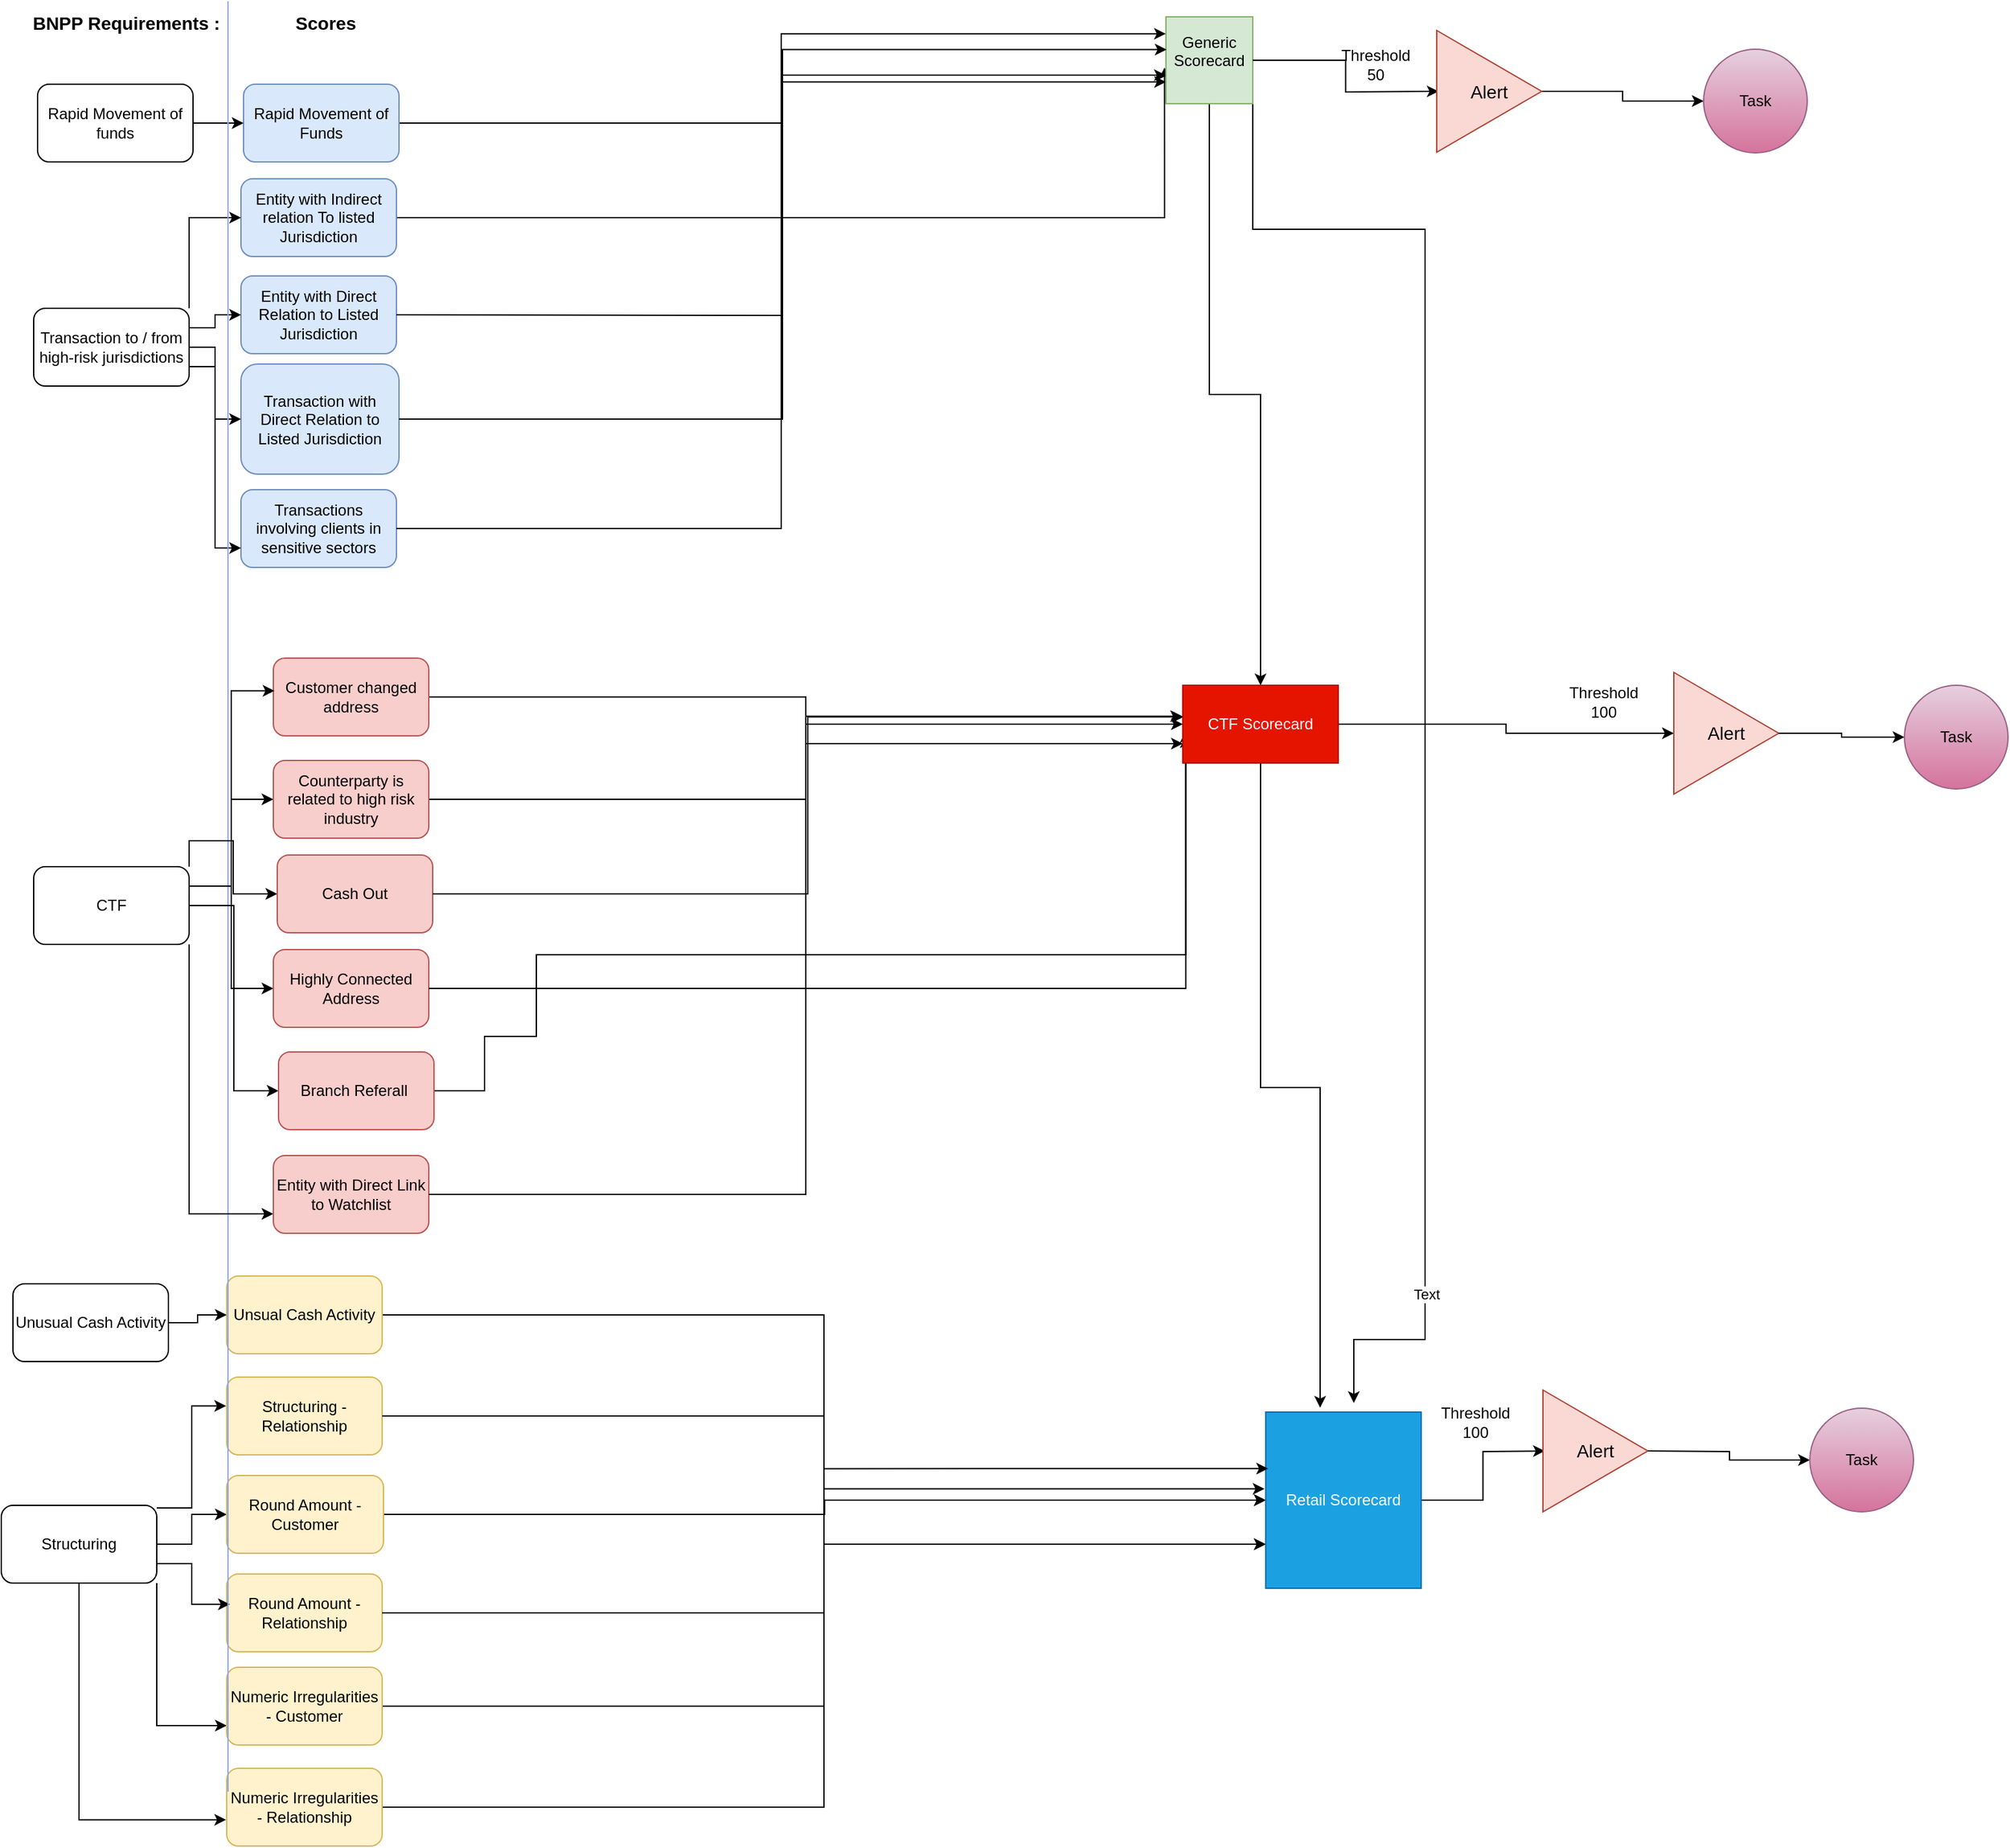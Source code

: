 <mxfile version="22.1.19" type="github">
  <diagram name="Page-1" id="qW_F1XXq9CwrggD60HiP">
    <mxGraphModel dx="3267" dy="1292" grid="0" gridSize="10" guides="1" tooltips="1" connect="1" arrows="1" fold="1" page="1" pageScale="1" pageWidth="827" pageHeight="1169" math="0" shadow="0">
      <root>
        <mxCell id="0" />
        <mxCell id="1" parent="0" />
        <mxCell id="mWCD5HpuR10m7oxnyKSS-36" style="edgeStyle=orthogonalEdgeStyle;rounded=0;orthogonalLoop=1;jettySize=auto;html=1;exitX=1;exitY=0.5;exitDx=0;exitDy=0;" edge="1" parent="1" source="mWCD5HpuR10m7oxnyKSS-7" target="mWCD5HpuR10m7oxnyKSS-31">
          <mxGeometry relative="1" as="geometry" />
        </mxCell>
        <mxCell id="mWCD5HpuR10m7oxnyKSS-38" style="edgeStyle=orthogonalEdgeStyle;rounded=0;orthogonalLoop=1;jettySize=auto;html=1;exitX=1;exitY=1;exitDx=0;exitDy=0;entryX=0;entryY=0.75;entryDx=0;entryDy=0;" edge="1" parent="1" source="mWCD5HpuR10m7oxnyKSS-7" target="mWCD5HpuR10m7oxnyKSS-33">
          <mxGeometry relative="1" as="geometry" />
        </mxCell>
        <mxCell id="mWCD5HpuR10m7oxnyKSS-7" value="Structuring" style="rounded=1;whiteSpace=wrap;html=1;" vertex="1" parent="1">
          <mxGeometry x="-25" y="1198" width="120" height="60" as="geometry" />
        </mxCell>
        <mxCell id="mWCD5HpuR10m7oxnyKSS-24" style="edgeStyle=orthogonalEdgeStyle;rounded=0;orthogonalLoop=1;jettySize=auto;html=1;exitX=1;exitY=0.5;exitDx=0;exitDy=0;entryX=0;entryY=0.75;entryDx=0;entryDy=0;" edge="1" parent="1" source="mWCD5HpuR10m7oxnyKSS-1" target="mWCD5HpuR10m7oxnyKSS-23">
          <mxGeometry relative="1" as="geometry" />
        </mxCell>
        <mxCell id="mWCD5HpuR10m7oxnyKSS-1" value="Rapid Movement of Funds" style="rounded=1;whiteSpace=wrap;html=1;fillColor=#dae8fc;strokeColor=#6c8ebf;" vertex="1" parent="1">
          <mxGeometry x="162" y="101" width="120" height="60" as="geometry" />
        </mxCell>
        <mxCell id="mWCD5HpuR10m7oxnyKSS-25" style="edgeStyle=orthogonalEdgeStyle;rounded=0;orthogonalLoop=1;jettySize=auto;html=1;exitX=1;exitY=0.5;exitDx=0;exitDy=0;entryX=-0.017;entryY=0.584;entryDx=0;entryDy=0;entryPerimeter=0;" edge="1" parent="1" source="mWCD5HpuR10m7oxnyKSS-2" target="mWCD5HpuR10m7oxnyKSS-23">
          <mxGeometry relative="1" as="geometry" />
        </mxCell>
        <mxCell id="mWCD5HpuR10m7oxnyKSS-2" value="Entity with Indirect relation To listed Jurisdiction" style="rounded=1;whiteSpace=wrap;html=1;fillColor=#dae8fc;strokeColor=#6c8ebf;" vertex="1" parent="1">
          <mxGeometry x="160" y="174" width="120" height="60" as="geometry" />
        </mxCell>
        <mxCell id="mWCD5HpuR10m7oxnyKSS-3" value="Entity with Direct Relation to Listed Jurisdiction" style="rounded=1;whiteSpace=wrap;html=1;fillColor=#dae8fc;strokeColor=#6c8ebf;" vertex="1" parent="1">
          <mxGeometry x="160" y="249" width="120" height="60" as="geometry" />
        </mxCell>
        <mxCell id="mWCD5HpuR10m7oxnyKSS-4" value="Transactions involving clients in sensitive sectors" style="rounded=1;whiteSpace=wrap;html=1;fillColor=#dae8fc;strokeColor=#6c8ebf;" vertex="1" parent="1">
          <mxGeometry x="160" y="414" width="120" height="60" as="geometry" />
        </mxCell>
        <mxCell id="mWCD5HpuR10m7oxnyKSS-5" value="Transaction with Direct Relation to Listed Jurisdiction" style="rounded=1;whiteSpace=wrap;html=1;fillColor=#dae8fc;strokeColor=#6c8ebf;" vertex="1" parent="1">
          <mxGeometry x="160" y="317" width="122" height="85" as="geometry" />
        </mxCell>
        <mxCell id="mWCD5HpuR10m7oxnyKSS-94" style="edgeStyle=orthogonalEdgeStyle;rounded=0;orthogonalLoop=1;jettySize=auto;html=1;exitX=0.583;exitY=1;exitDx=0;exitDy=0;exitPerimeter=0;" edge="1" parent="1" source="mWCD5HpuR10m7oxnyKSS-23">
          <mxGeometry relative="1" as="geometry">
            <mxPoint x="941" y="223" as="sourcePoint" />
            <mxPoint x="1019" y="1119" as="targetPoint" />
            <Array as="points">
              <mxPoint x="941" y="213" />
              <mxPoint x="1074" y="213" />
              <mxPoint x="1074" y="1070" />
              <mxPoint x="1019" y="1070" />
            </Array>
          </mxGeometry>
        </mxCell>
        <mxCell id="mWCD5HpuR10m7oxnyKSS-119" value="Text" style="edgeLabel;html=1;align=center;verticalAlign=middle;resizable=0;points=[];" vertex="1" connectable="0" parent="mWCD5HpuR10m7oxnyKSS-94">
          <mxGeometry x="0.771" y="1" relative="1" as="geometry">
            <mxPoint as="offset" />
          </mxGeometry>
        </mxCell>
        <mxCell id="mWCD5HpuR10m7oxnyKSS-95" style="edgeStyle=orthogonalEdgeStyle;rounded=0;orthogonalLoop=1;jettySize=auto;html=1;exitX=0.5;exitY=1;exitDx=0;exitDy=0;" edge="1" parent="1" source="mWCD5HpuR10m7oxnyKSS-23" target="mWCD5HpuR10m7oxnyKSS-72">
          <mxGeometry relative="1" as="geometry" />
        </mxCell>
        <mxCell id="mWCD5HpuR10m7oxnyKSS-23" value="Generic Scorecard&lt;br&gt;&lt;br&gt;" style="whiteSpace=wrap;html=1;aspect=fixed;fillColor=#d5e8d4;strokeColor=#82b366;" vertex="1" parent="1">
          <mxGeometry x="874" y="49" width="67" height="67" as="geometry" />
        </mxCell>
        <mxCell id="mWCD5HpuR10m7oxnyKSS-26" style="edgeStyle=orthogonalEdgeStyle;rounded=0;orthogonalLoop=1;jettySize=auto;html=1;entryX=-0.002;entryY=0.672;entryDx=0;entryDy=0;entryPerimeter=0;" edge="1" parent="1" target="mWCD5HpuR10m7oxnyKSS-23">
          <mxGeometry relative="1" as="geometry">
            <mxPoint x="280" y="279" as="sourcePoint" />
          </mxGeometry>
        </mxCell>
        <mxCell id="mWCD5HpuR10m7oxnyKSS-27" style="edgeStyle=orthogonalEdgeStyle;rounded=0;orthogonalLoop=1;jettySize=auto;html=1;entryX=0.007;entryY=0.377;entryDx=0;entryDy=0;entryPerimeter=0;" edge="1" parent="1" source="mWCD5HpuR10m7oxnyKSS-5" target="mWCD5HpuR10m7oxnyKSS-23">
          <mxGeometry relative="1" as="geometry" />
        </mxCell>
        <mxCell id="mWCD5HpuR10m7oxnyKSS-28" style="edgeStyle=orthogonalEdgeStyle;rounded=0;orthogonalLoop=1;jettySize=auto;html=1;entryX=-0.002;entryY=0.195;entryDx=0;entryDy=0;entryPerimeter=0;" edge="1" parent="1" source="mWCD5HpuR10m7oxnyKSS-4" target="mWCD5HpuR10m7oxnyKSS-23">
          <mxGeometry relative="1" as="geometry" />
        </mxCell>
        <mxCell id="mWCD5HpuR10m7oxnyKSS-53" style="edgeStyle=orthogonalEdgeStyle;rounded=0;orthogonalLoop=1;jettySize=auto;html=1;exitX=1;exitY=0.5;exitDx=0;exitDy=0;entryX=0;entryY=0.75;entryDx=0;entryDy=0;" edge="1" parent="1" source="mWCD5HpuR10m7oxnyKSS-29" target="mWCD5HpuR10m7oxnyKSS-48">
          <mxGeometry relative="1" as="geometry" />
        </mxCell>
        <mxCell id="mWCD5HpuR10m7oxnyKSS-29" value="Unsual Cash Activity" style="rounded=1;whiteSpace=wrap;html=1;fillColor=#fff2cc;strokeColor=#d6b656;" vertex="1" parent="1">
          <mxGeometry x="149" y="1021" width="120" height="60" as="geometry" />
        </mxCell>
        <mxCell id="mWCD5HpuR10m7oxnyKSS-30" value="Structuring - Relationship" style="rounded=1;whiteSpace=wrap;html=1;fillColor=#fff2cc;strokeColor=#d6b656;" vertex="1" parent="1">
          <mxGeometry x="149" y="1099" width="120" height="60" as="geometry" />
        </mxCell>
        <mxCell id="mWCD5HpuR10m7oxnyKSS-49" style="edgeStyle=orthogonalEdgeStyle;rounded=0;orthogonalLoop=1;jettySize=auto;html=1;entryX=0;entryY=0.5;entryDx=0;entryDy=0;" edge="1" parent="1" source="mWCD5HpuR10m7oxnyKSS-31" target="mWCD5HpuR10m7oxnyKSS-48">
          <mxGeometry relative="1" as="geometry" />
        </mxCell>
        <mxCell id="mWCD5HpuR10m7oxnyKSS-31" value="Round Amount - Customer" style="rounded=1;whiteSpace=wrap;html=1;fillColor=#fff2cc;strokeColor=#d6b656;" vertex="1" parent="1">
          <mxGeometry x="149" y="1175" width="121" height="60" as="geometry" />
        </mxCell>
        <mxCell id="mWCD5HpuR10m7oxnyKSS-32" value="Round Amount - Relationship" style="rounded=1;whiteSpace=wrap;html=1;fillColor=#fff2cc;strokeColor=#d6b656;" vertex="1" parent="1">
          <mxGeometry x="149" y="1251" width="120" height="60" as="geometry" />
        </mxCell>
        <mxCell id="mWCD5HpuR10m7oxnyKSS-50" style="edgeStyle=orthogonalEdgeStyle;rounded=0;orthogonalLoop=1;jettySize=auto;html=1;entryX=0;entryY=0.5;entryDx=0;entryDy=0;" edge="1" parent="1" source="mWCD5HpuR10m7oxnyKSS-33" target="mWCD5HpuR10m7oxnyKSS-48">
          <mxGeometry relative="1" as="geometry" />
        </mxCell>
        <mxCell id="mWCD5HpuR10m7oxnyKSS-33" value="Numeric Irregularities - Customer" style="rounded=1;whiteSpace=wrap;html=1;fillColor=#fff2cc;strokeColor=#d6b656;" vertex="1" parent="1">
          <mxGeometry x="149" y="1323" width="120" height="60" as="geometry" />
        </mxCell>
        <mxCell id="mWCD5HpuR10m7oxnyKSS-83" style="edgeStyle=orthogonalEdgeStyle;rounded=0;orthogonalLoop=1;jettySize=auto;html=1;entryX=0;entryY=0.75;entryDx=0;entryDy=0;" edge="1" parent="1" source="mWCD5HpuR10m7oxnyKSS-34" target="mWCD5HpuR10m7oxnyKSS-48">
          <mxGeometry relative="1" as="geometry" />
        </mxCell>
        <mxCell id="mWCD5HpuR10m7oxnyKSS-34" value="Numeric Irregularities - Relationship" style="rounded=1;whiteSpace=wrap;html=1;fillColor=#fff2cc;strokeColor=#d6b656;" vertex="1" parent="1">
          <mxGeometry x="149" y="1401" width="120" height="60" as="geometry" />
        </mxCell>
        <mxCell id="mWCD5HpuR10m7oxnyKSS-35" style="edgeStyle=orthogonalEdgeStyle;rounded=0;orthogonalLoop=1;jettySize=auto;html=1;entryX=-0.004;entryY=0.371;entryDx=0;entryDy=0;entryPerimeter=0;" edge="1" parent="1" source="mWCD5HpuR10m7oxnyKSS-7" target="mWCD5HpuR10m7oxnyKSS-30">
          <mxGeometry relative="1" as="geometry">
            <Array as="points">
              <mxPoint x="122" y="1200" />
              <mxPoint x="122" y="1121" />
            </Array>
          </mxGeometry>
        </mxCell>
        <mxCell id="mWCD5HpuR10m7oxnyKSS-37" style="edgeStyle=orthogonalEdgeStyle;rounded=0;orthogonalLoop=1;jettySize=auto;html=1;exitX=1;exitY=0.75;exitDx=0;exitDy=0;entryX=0.02;entryY=0.39;entryDx=0;entryDy=0;entryPerimeter=0;" edge="1" parent="1" source="mWCD5HpuR10m7oxnyKSS-7" target="mWCD5HpuR10m7oxnyKSS-32">
          <mxGeometry relative="1" as="geometry" />
        </mxCell>
        <mxCell id="mWCD5HpuR10m7oxnyKSS-39" style="edgeStyle=orthogonalEdgeStyle;rounded=0;orthogonalLoop=1;jettySize=auto;html=1;exitX=0.5;exitY=1;exitDx=0;exitDy=0;entryX=-0.004;entryY=0.662;entryDx=0;entryDy=0;entryPerimeter=0;" edge="1" parent="1" source="mWCD5HpuR10m7oxnyKSS-7" target="mWCD5HpuR10m7oxnyKSS-34">
          <mxGeometry relative="1" as="geometry" />
        </mxCell>
        <mxCell id="mWCD5HpuR10m7oxnyKSS-41" style="edgeStyle=orthogonalEdgeStyle;rounded=0;orthogonalLoop=1;jettySize=auto;html=1;" edge="1" parent="1" source="mWCD5HpuR10m7oxnyKSS-40" target="mWCD5HpuR10m7oxnyKSS-29">
          <mxGeometry relative="1" as="geometry" />
        </mxCell>
        <mxCell id="mWCD5HpuR10m7oxnyKSS-40" value="Unusual Cash Activity" style="rounded=1;whiteSpace=wrap;html=1;" vertex="1" parent="1">
          <mxGeometry x="-16" y="1027" width="120" height="60" as="geometry" />
        </mxCell>
        <mxCell id="mWCD5HpuR10m7oxnyKSS-114" style="edgeStyle=orthogonalEdgeStyle;rounded=0;orthogonalLoop=1;jettySize=auto;html=1;exitX=1;exitY=0.5;exitDx=0;exitDy=0;entryX=0;entryY=0.5;entryDx=0;entryDy=0;" edge="1" parent="1" source="mWCD5HpuR10m7oxnyKSS-42" target="mWCD5HpuR10m7oxnyKSS-1">
          <mxGeometry relative="1" as="geometry" />
        </mxCell>
        <mxCell id="mWCD5HpuR10m7oxnyKSS-42" value="Rapid Movement of funds" style="rounded=1;whiteSpace=wrap;html=1;" vertex="1" parent="1">
          <mxGeometry x="3" y="101" width="120" height="60" as="geometry" />
        </mxCell>
        <mxCell id="mWCD5HpuR10m7oxnyKSS-44" style="edgeStyle=orthogonalEdgeStyle;rounded=0;orthogonalLoop=1;jettySize=auto;html=1;entryX=0;entryY=0.5;entryDx=0;entryDy=0;exitX=1;exitY=0;exitDx=0;exitDy=0;" edge="1" parent="1" source="mWCD5HpuR10m7oxnyKSS-43" target="mWCD5HpuR10m7oxnyKSS-2">
          <mxGeometry relative="1" as="geometry" />
        </mxCell>
        <mxCell id="mWCD5HpuR10m7oxnyKSS-45" style="edgeStyle=orthogonalEdgeStyle;rounded=0;orthogonalLoop=1;jettySize=auto;html=1;exitX=1;exitY=0.25;exitDx=0;exitDy=0;" edge="1" parent="1" source="mWCD5HpuR10m7oxnyKSS-43" target="mWCD5HpuR10m7oxnyKSS-3">
          <mxGeometry relative="1" as="geometry" />
        </mxCell>
        <mxCell id="mWCD5HpuR10m7oxnyKSS-46" style="edgeStyle=orthogonalEdgeStyle;rounded=0;orthogonalLoop=1;jettySize=auto;html=1;" edge="1" parent="1" source="mWCD5HpuR10m7oxnyKSS-43" target="mWCD5HpuR10m7oxnyKSS-5">
          <mxGeometry relative="1" as="geometry" />
        </mxCell>
        <mxCell id="mWCD5HpuR10m7oxnyKSS-47" style="edgeStyle=orthogonalEdgeStyle;rounded=0;orthogonalLoop=1;jettySize=auto;html=1;exitX=1;exitY=0.75;exitDx=0;exitDy=0;entryX=0;entryY=0.75;entryDx=0;entryDy=0;" edge="1" parent="1" source="mWCD5HpuR10m7oxnyKSS-43" target="mWCD5HpuR10m7oxnyKSS-4">
          <mxGeometry relative="1" as="geometry" />
        </mxCell>
        <mxCell id="mWCD5HpuR10m7oxnyKSS-43" value="Transaction to / from high-risk jurisdictions" style="rounded=1;whiteSpace=wrap;html=1;" vertex="1" parent="1">
          <mxGeometry y="274" width="120" height="60" as="geometry" />
        </mxCell>
        <mxCell id="mWCD5HpuR10m7oxnyKSS-96" style="edgeStyle=orthogonalEdgeStyle;rounded=0;orthogonalLoop=1;jettySize=auto;html=1;" edge="1" parent="1" source="mWCD5HpuR10m7oxnyKSS-48">
          <mxGeometry relative="1" as="geometry">
            <mxPoint x="1166.412" y="1156" as="targetPoint" />
          </mxGeometry>
        </mxCell>
        <mxCell id="mWCD5HpuR10m7oxnyKSS-48" value="Retail Scorecard" style="rounded=0;whiteSpace=wrap;html=1;fillColor=#1ba1e2;strokeColor=#006EAF;fontColor=#ffffff;" vertex="1" parent="1">
          <mxGeometry x="951" y="1126" width="120" height="136" as="geometry" />
        </mxCell>
        <mxCell id="mWCD5HpuR10m7oxnyKSS-51" style="edgeStyle=orthogonalEdgeStyle;rounded=0;orthogonalLoop=1;jettySize=auto;html=1;entryX=-0.008;entryY=0.436;entryDx=0;entryDy=0;entryPerimeter=0;" edge="1" parent="1" source="mWCD5HpuR10m7oxnyKSS-32" target="mWCD5HpuR10m7oxnyKSS-48">
          <mxGeometry relative="1" as="geometry" />
        </mxCell>
        <mxCell id="mWCD5HpuR10m7oxnyKSS-52" style="edgeStyle=orthogonalEdgeStyle;rounded=0;orthogonalLoop=1;jettySize=auto;html=1;exitX=1;exitY=0.5;exitDx=0;exitDy=0;entryX=0.015;entryY=0.321;entryDx=0;entryDy=0;entryPerimeter=0;" edge="1" parent="1" source="mWCD5HpuR10m7oxnyKSS-30" target="mWCD5HpuR10m7oxnyKSS-48">
          <mxGeometry relative="1" as="geometry" />
        </mxCell>
        <mxCell id="mWCD5HpuR10m7oxnyKSS-55" value="&lt;font style=&quot;font-size: 14px;&quot;&gt;&lt;b&gt;BNPP Requirements :&amp;nbsp;&lt;/b&gt;&lt;/font&gt;" style="text;html=1;align=center;verticalAlign=middle;resizable=0;points=[];autosize=1;strokeColor=none;fillColor=none;" vertex="1" parent="1">
          <mxGeometry x="-10" y="39" width="166" height="29" as="geometry" />
        </mxCell>
        <mxCell id="mWCD5HpuR10m7oxnyKSS-56" value="" style="endArrow=none;html=1;rounded=0;strokeColor=#8CA7FF;" edge="1" parent="1">
          <mxGeometry width="50" height="50" relative="1" as="geometry">
            <mxPoint x="150" y="1419" as="sourcePoint" />
            <mxPoint x="150" y="37" as="targetPoint" />
          </mxGeometry>
        </mxCell>
        <mxCell id="mWCD5HpuR10m7oxnyKSS-66" style="edgeStyle=orthogonalEdgeStyle;rounded=0;orthogonalLoop=1;jettySize=auto;html=1;exitX=1;exitY=0.25;exitDx=0;exitDy=0;entryX=0;entryY=0.5;entryDx=0;entryDy=0;" edge="1" parent="1" source="mWCD5HpuR10m7oxnyKSS-57" target="mWCD5HpuR10m7oxnyKSS-59">
          <mxGeometry relative="1" as="geometry" />
        </mxCell>
        <mxCell id="mWCD5HpuR10m7oxnyKSS-67" style="edgeStyle=orthogonalEdgeStyle;rounded=0;orthogonalLoop=1;jettySize=auto;html=1;entryX=0;entryY=0.5;entryDx=0;entryDy=0;" edge="1" parent="1" source="mWCD5HpuR10m7oxnyKSS-57" target="mWCD5HpuR10m7oxnyKSS-62">
          <mxGeometry relative="1" as="geometry" />
        </mxCell>
        <mxCell id="mWCD5HpuR10m7oxnyKSS-69" style="edgeStyle=orthogonalEdgeStyle;rounded=0;orthogonalLoop=1;jettySize=auto;html=1;exitX=1;exitY=0;exitDx=0;exitDy=0;entryX=0;entryY=0.5;entryDx=0;entryDy=0;" edge="1" parent="1" source="mWCD5HpuR10m7oxnyKSS-57" target="mWCD5HpuR10m7oxnyKSS-60">
          <mxGeometry relative="1" as="geometry" />
        </mxCell>
        <mxCell id="mWCD5HpuR10m7oxnyKSS-70" style="edgeStyle=orthogonalEdgeStyle;rounded=0;orthogonalLoop=1;jettySize=auto;html=1;exitX=1;exitY=1;exitDx=0;exitDy=0;entryX=0;entryY=0.75;entryDx=0;entryDy=0;" edge="1" parent="1" source="mWCD5HpuR10m7oxnyKSS-57" target="mWCD5HpuR10m7oxnyKSS-63">
          <mxGeometry relative="1" as="geometry" />
        </mxCell>
        <mxCell id="mWCD5HpuR10m7oxnyKSS-115" style="edgeStyle=orthogonalEdgeStyle;rounded=0;orthogonalLoop=1;jettySize=auto;html=1;entryX=0;entryY=0.5;entryDx=0;entryDy=0;" edge="1" parent="1" source="mWCD5HpuR10m7oxnyKSS-57" target="mWCD5HpuR10m7oxnyKSS-61">
          <mxGeometry relative="1" as="geometry" />
        </mxCell>
        <mxCell id="mWCD5HpuR10m7oxnyKSS-57" value="CTF" style="rounded=1;whiteSpace=wrap;html=1;" vertex="1" parent="1">
          <mxGeometry y="705" width="120" height="60" as="geometry" />
        </mxCell>
        <mxCell id="mWCD5HpuR10m7oxnyKSS-73" style="edgeStyle=orthogonalEdgeStyle;rounded=0;orthogonalLoop=1;jettySize=auto;html=1;entryX=0;entryY=0.5;entryDx=0;entryDy=0;" edge="1" parent="1" source="mWCD5HpuR10m7oxnyKSS-58" target="mWCD5HpuR10m7oxnyKSS-72">
          <mxGeometry relative="1" as="geometry" />
        </mxCell>
        <mxCell id="mWCD5HpuR10m7oxnyKSS-58" value="Customer changed address" style="rounded=1;whiteSpace=wrap;html=1;fillColor=#f8cecc;strokeColor=#b85450;" vertex="1" parent="1">
          <mxGeometry x="185" y="544" width="120" height="60" as="geometry" />
        </mxCell>
        <mxCell id="mWCD5HpuR10m7oxnyKSS-74" style="edgeStyle=orthogonalEdgeStyle;rounded=0;orthogonalLoop=1;jettySize=auto;html=1;entryX=0;entryY=0.75;entryDx=0;entryDy=0;" edge="1" parent="1" source="mWCD5HpuR10m7oxnyKSS-59" target="mWCD5HpuR10m7oxnyKSS-72">
          <mxGeometry relative="1" as="geometry" />
        </mxCell>
        <mxCell id="mWCD5HpuR10m7oxnyKSS-59" value="Counterparty is related to high risk industry" style="rounded=1;whiteSpace=wrap;html=1;fillColor=#f8cecc;strokeColor=#b85450;" vertex="1" parent="1">
          <mxGeometry x="185" y="623" width="120" height="60" as="geometry" />
        </mxCell>
        <mxCell id="mWCD5HpuR10m7oxnyKSS-60" value="Cash Out" style="rounded=1;whiteSpace=wrap;html=1;fillColor=#f8cecc;strokeColor=#b85450;" vertex="1" parent="1">
          <mxGeometry x="188" y="696" width="120" height="60" as="geometry" />
        </mxCell>
        <mxCell id="mWCD5HpuR10m7oxnyKSS-61" value="Highly Connected Address" style="rounded=1;whiteSpace=wrap;html=1;fillColor=#f8cecc;strokeColor=#b85450;" vertex="1" parent="1">
          <mxGeometry x="185" y="769" width="120" height="60" as="geometry" />
        </mxCell>
        <mxCell id="mWCD5HpuR10m7oxnyKSS-78" value="" style="edgeStyle=orthogonalEdgeStyle;rounded=0;orthogonalLoop=1;jettySize=auto;html=1;entryX=0.019;entryY=0.655;entryDx=0;entryDy=0;entryPerimeter=0;" edge="1" parent="1" source="mWCD5HpuR10m7oxnyKSS-62" target="mWCD5HpuR10m7oxnyKSS-72">
          <mxGeometry relative="1" as="geometry">
            <mxPoint x="388" y="860.029" as="targetPoint" />
            <Array as="points">
              <mxPoint x="348" y="878" />
              <mxPoint x="348" y="836" />
              <mxPoint x="388" y="836" />
              <mxPoint x="388" y="773" />
            </Array>
          </mxGeometry>
        </mxCell>
        <mxCell id="mWCD5HpuR10m7oxnyKSS-62" value="Branch Referall&amp;nbsp;" style="rounded=1;whiteSpace=wrap;html=1;fillColor=#f8cecc;strokeColor=#b85450;" vertex="1" parent="1">
          <mxGeometry x="189" y="848" width="120" height="60" as="geometry" />
        </mxCell>
        <mxCell id="mWCD5HpuR10m7oxnyKSS-63" value="Entity with Direct Link to Watchlist" style="rounded=1;whiteSpace=wrap;html=1;fillColor=#f8cecc;strokeColor=#b85450;" vertex="1" parent="1">
          <mxGeometry x="185" y="928" width="120" height="60" as="geometry" />
        </mxCell>
        <mxCell id="mWCD5HpuR10m7oxnyKSS-65" style="edgeStyle=orthogonalEdgeStyle;rounded=0;orthogonalLoop=1;jettySize=auto;html=1;entryX=0.007;entryY=0.421;entryDx=0;entryDy=0;entryPerimeter=0;" edge="1" parent="1" source="mWCD5HpuR10m7oxnyKSS-57" target="mWCD5HpuR10m7oxnyKSS-58">
          <mxGeometry relative="1" as="geometry" />
        </mxCell>
        <mxCell id="mWCD5HpuR10m7oxnyKSS-75" style="edgeStyle=orthogonalEdgeStyle;rounded=0;orthogonalLoop=1;jettySize=auto;html=1;exitX=1;exitY=0.5;exitDx=0;exitDy=0;entryX=0.005;entryY=0.407;entryDx=0;entryDy=0;entryPerimeter=0;" edge="1" parent="1" source="mWCD5HpuR10m7oxnyKSS-60" target="mWCD5HpuR10m7oxnyKSS-72">
          <mxGeometry relative="1" as="geometry" />
        </mxCell>
        <mxCell id="mWCD5HpuR10m7oxnyKSS-76" style="edgeStyle=orthogonalEdgeStyle;rounded=0;orthogonalLoop=1;jettySize=auto;html=1;entryX=0.019;entryY=0.588;entryDx=0;entryDy=0;entryPerimeter=0;" edge="1" parent="1" source="mWCD5HpuR10m7oxnyKSS-61" target="mWCD5HpuR10m7oxnyKSS-72">
          <mxGeometry relative="1" as="geometry" />
        </mxCell>
        <mxCell id="mWCD5HpuR10m7oxnyKSS-79" style="edgeStyle=orthogonalEdgeStyle;rounded=0;orthogonalLoop=1;jettySize=auto;html=1;entryX=-0.005;entryY=0.398;entryDx=0;entryDy=0;entryPerimeter=0;" edge="1" parent="1" source="mWCD5HpuR10m7oxnyKSS-63" target="mWCD5HpuR10m7oxnyKSS-72">
          <mxGeometry relative="1" as="geometry" />
        </mxCell>
        <mxCell id="mWCD5HpuR10m7oxnyKSS-81" value="&lt;font style=&quot;font-size: 14px;&quot;&gt;&lt;b&gt;Scores&lt;/b&gt;&lt;/font&gt;" style="text;html=1;align=center;verticalAlign=middle;resizable=0;points=[];autosize=1;strokeColor=none;fillColor=none;" vertex="1" parent="1">
          <mxGeometry x="192.5" y="39" width="65" height="29" as="geometry" />
        </mxCell>
        <mxCell id="mWCD5HpuR10m7oxnyKSS-97" value="&lt;font style=&quot;font-size: 14px;&quot;&gt;Alert&lt;/font&gt;" style="triangle;whiteSpace=wrap;html=1;fillColor=#fad9d5;strokeColor=#ae4132;" vertex="1" parent="1">
          <mxGeometry x="1165" y="1109" width="81" height="94" as="geometry" />
        </mxCell>
        <mxCell id="mWCD5HpuR10m7oxnyKSS-100" style="edgeStyle=orthogonalEdgeStyle;rounded=0;orthogonalLoop=1;jettySize=auto;html=1;entryX=0;entryY=0.5;entryDx=0;entryDy=0;" edge="1" parent="1" source="mWCD5HpuR10m7oxnyKSS-72" target="mWCD5HpuR10m7oxnyKSS-101">
          <mxGeometry relative="1" as="geometry">
            <mxPoint x="1180.412" y="593" as="targetPoint" />
            <mxPoint x="1085" y="593" as="sourcePoint" />
          </mxGeometry>
        </mxCell>
        <mxCell id="mWCD5HpuR10m7oxnyKSS-101" value="&lt;font style=&quot;font-size: 14px;&quot;&gt;Alert&lt;/font&gt;" style="triangle;whiteSpace=wrap;html=1;fillColor=#fad9d5;strokeColor=#ae4132;" vertex="1" parent="1">
          <mxGeometry x="1266" y="555" width="81" height="94" as="geometry" />
        </mxCell>
        <mxCell id="mWCD5HpuR10m7oxnyKSS-118" style="edgeStyle=orthogonalEdgeStyle;rounded=0;orthogonalLoop=1;jettySize=auto;html=1;exitX=0.5;exitY=1;exitDx=0;exitDy=0;entryX=0.35;entryY=-0.025;entryDx=0;entryDy=0;entryPerimeter=0;" edge="1" parent="1" source="mWCD5HpuR10m7oxnyKSS-72" target="mWCD5HpuR10m7oxnyKSS-48">
          <mxGeometry relative="1" as="geometry" />
        </mxCell>
        <mxCell id="mWCD5HpuR10m7oxnyKSS-72" value="CTF Scorecard" style="rounded=0;whiteSpace=wrap;html=1;fillColor=#e51400;strokeColor=#B20000;fontColor=#ffffff;" vertex="1" parent="1">
          <mxGeometry x="887" y="565" width="120" height="60" as="geometry" />
        </mxCell>
        <mxCell id="mWCD5HpuR10m7oxnyKSS-103" value="Threshold 100" style="text;html=1;strokeColor=none;fillColor=none;align=center;verticalAlign=middle;whiteSpace=wrap;rounded=0;" vertex="1" parent="1">
          <mxGeometry x="1182" y="563" width="60" height="30" as="geometry" />
        </mxCell>
        <mxCell id="mWCD5HpuR10m7oxnyKSS-104" value="Threshold 100" style="text;html=1;strokeColor=none;fillColor=none;align=center;verticalAlign=middle;whiteSpace=wrap;rounded=0;" vertex="1" parent="1">
          <mxGeometry x="1083" y="1119" width="60" height="30" as="geometry" />
        </mxCell>
        <mxCell id="mWCD5HpuR10m7oxnyKSS-105" style="edgeStyle=orthogonalEdgeStyle;rounded=0;orthogonalLoop=1;jettySize=auto;html=1;exitX=1;exitY=0.5;exitDx=0;exitDy=0;" edge="1" parent="1" source="mWCD5HpuR10m7oxnyKSS-23">
          <mxGeometry relative="1" as="geometry">
            <mxPoint x="1084.412" y="106.5" as="targetPoint" />
            <mxPoint x="989" y="106.5" as="sourcePoint" />
          </mxGeometry>
        </mxCell>
        <mxCell id="mWCD5HpuR10m7oxnyKSS-109" style="edgeStyle=orthogonalEdgeStyle;rounded=0;orthogonalLoop=1;jettySize=auto;html=1;exitX=1;exitY=0.5;exitDx=0;exitDy=0;entryX=0;entryY=0.5;entryDx=0;entryDy=0;" edge="1" parent="1" source="mWCD5HpuR10m7oxnyKSS-106" target="mWCD5HpuR10m7oxnyKSS-108">
          <mxGeometry relative="1" as="geometry" />
        </mxCell>
        <mxCell id="mWCD5HpuR10m7oxnyKSS-106" value="&lt;font style=&quot;font-size: 14px;&quot;&gt;Alert&lt;/font&gt;" style="triangle;whiteSpace=wrap;html=1;fillColor=#fad9d5;strokeColor=#ae4132;" vertex="1" parent="1">
          <mxGeometry x="1083" y="59.5" width="81" height="94" as="geometry" />
        </mxCell>
        <mxCell id="mWCD5HpuR10m7oxnyKSS-107" value="Threshold 50" style="text;html=1;strokeColor=none;fillColor=none;align=center;verticalAlign=middle;whiteSpace=wrap;rounded=0;" vertex="1" parent="1">
          <mxGeometry x="1006" y="71" width="60" height="30" as="geometry" />
        </mxCell>
        <mxCell id="mWCD5HpuR10m7oxnyKSS-108" value="Task" style="ellipse;whiteSpace=wrap;html=1;aspect=fixed;fillColor=#e6d0de;gradientColor=#d5739d;strokeColor=#996185;" vertex="1" parent="1">
          <mxGeometry x="1289" y="74" width="80" height="80" as="geometry" />
        </mxCell>
        <mxCell id="mWCD5HpuR10m7oxnyKSS-110" style="edgeStyle=orthogonalEdgeStyle;rounded=0;orthogonalLoop=1;jettySize=auto;html=1;exitX=1;exitY=0.5;exitDx=0;exitDy=0;entryX=0;entryY=0.5;entryDx=0;entryDy=0;" edge="1" parent="1" target="mWCD5HpuR10m7oxnyKSS-111">
          <mxGeometry relative="1" as="geometry">
            <mxPoint x="1246" y="1156" as="sourcePoint" />
          </mxGeometry>
        </mxCell>
        <mxCell id="mWCD5HpuR10m7oxnyKSS-111" value="Task" style="ellipse;whiteSpace=wrap;html=1;aspect=fixed;fillColor=#e6d0de;gradientColor=#d5739d;strokeColor=#996185;" vertex="1" parent="1">
          <mxGeometry x="1371" y="1123" width="80" height="80" as="geometry" />
        </mxCell>
        <mxCell id="mWCD5HpuR10m7oxnyKSS-112" style="edgeStyle=orthogonalEdgeStyle;rounded=0;orthogonalLoop=1;jettySize=auto;html=1;exitX=1;exitY=0.5;exitDx=0;exitDy=0;entryX=0;entryY=0.5;entryDx=0;entryDy=0;" edge="1" parent="1" target="mWCD5HpuR10m7oxnyKSS-113" source="mWCD5HpuR10m7oxnyKSS-101">
          <mxGeometry relative="1" as="geometry">
            <mxPoint x="1379" y="595" as="sourcePoint" />
          </mxGeometry>
        </mxCell>
        <mxCell id="mWCD5HpuR10m7oxnyKSS-113" value="Task" style="ellipse;whiteSpace=wrap;html=1;aspect=fixed;fillColor=#e6d0de;gradientColor=#d5739d;strokeColor=#996185;" vertex="1" parent="1">
          <mxGeometry x="1444" y="565" width="80" height="80" as="geometry" />
        </mxCell>
      </root>
    </mxGraphModel>
  </diagram>
</mxfile>
